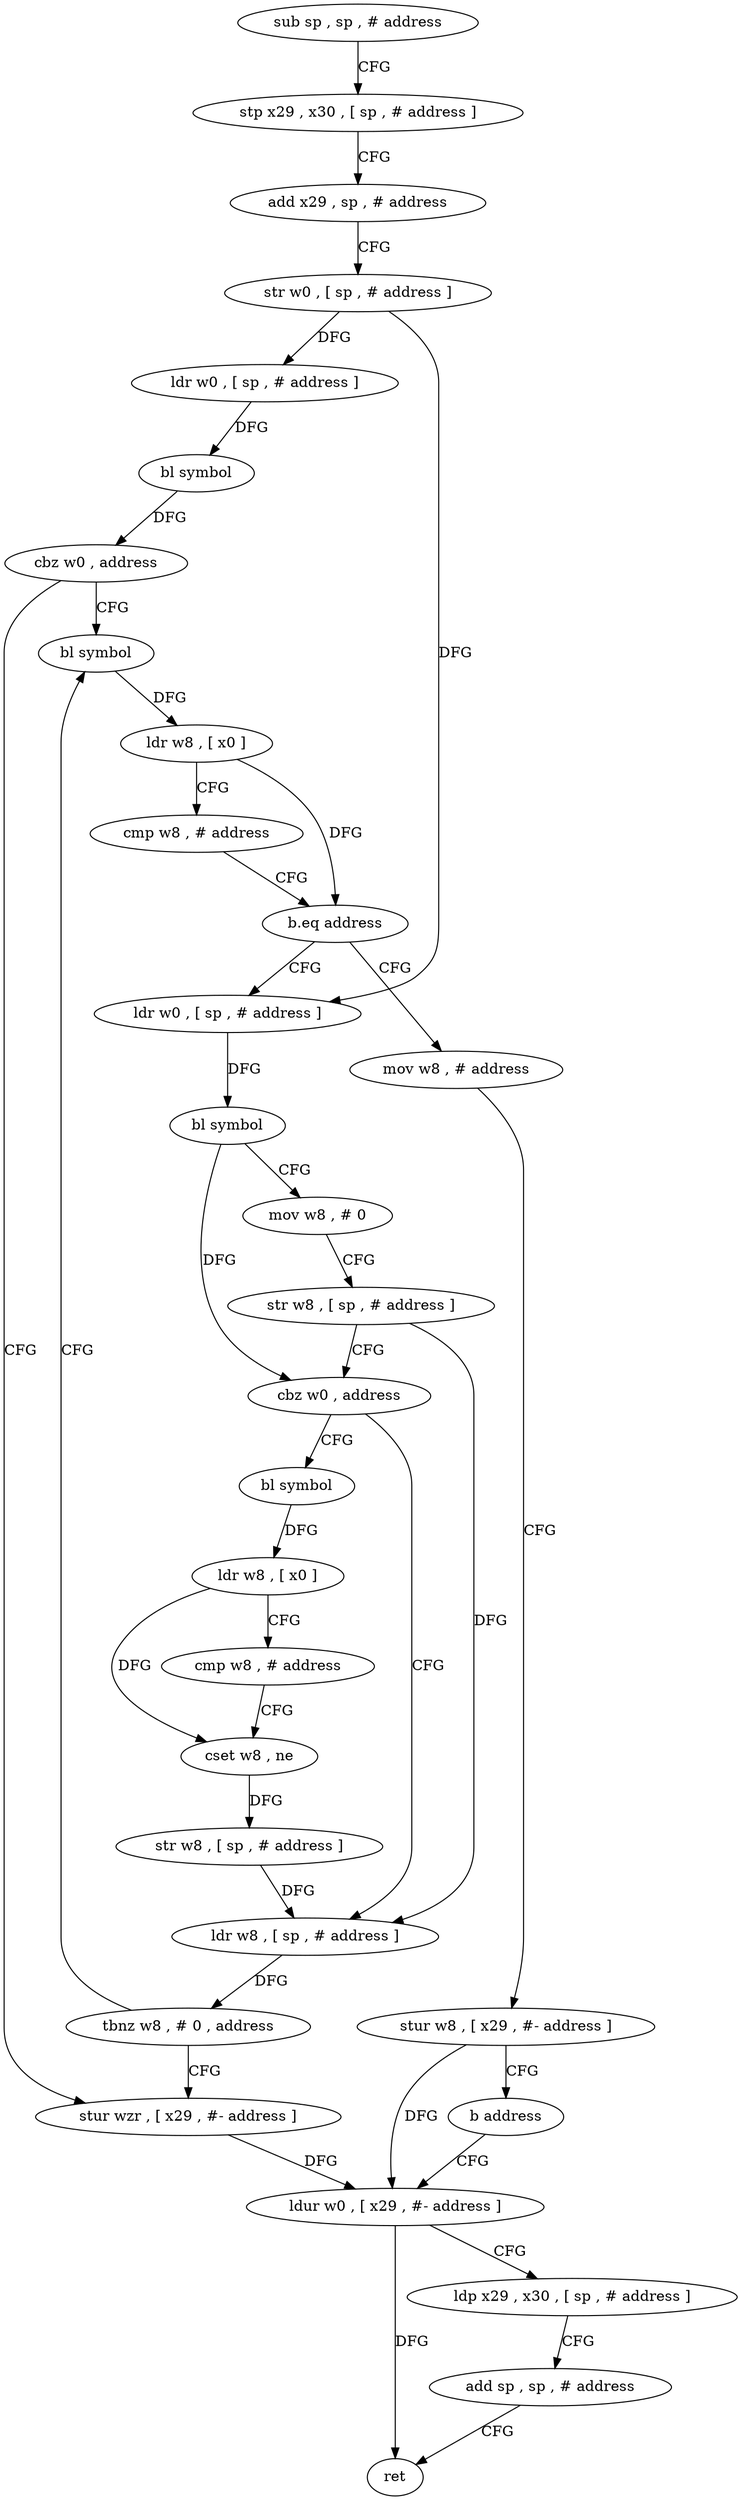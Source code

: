 digraph "func" {
"4237084" [label = "sub sp , sp , # address" ]
"4237088" [label = "stp x29 , x30 , [ sp , # address ]" ]
"4237092" [label = "add x29 , sp , # address" ]
"4237096" [label = "str w0 , [ sp , # address ]" ]
"4237100" [label = "ldr w0 , [ sp , # address ]" ]
"4237104" [label = "bl symbol" ]
"4237108" [label = "cbz w0 , address" ]
"4237188" [label = "stur wzr , [ x29 , #- address ]" ]
"4237112" [label = "bl symbol" ]
"4237192" [label = "ldur w0 , [ x29 , #- address ]" ]
"4237116" [label = "ldr w8 , [ x0 ]" ]
"4237120" [label = "cmp w8 , # address" ]
"4237124" [label = "b.eq address" ]
"4237140" [label = "ldr w0 , [ sp , # address ]" ]
"4237128" [label = "mov w8 , # address" ]
"4237144" [label = "bl symbol" ]
"4237148" [label = "mov w8 , # 0" ]
"4237152" [label = "str w8 , [ sp , # address ]" ]
"4237156" [label = "cbz w0 , address" ]
"4237180" [label = "ldr w8 , [ sp , # address ]" ]
"4237160" [label = "bl symbol" ]
"4237132" [label = "stur w8 , [ x29 , #- address ]" ]
"4237136" [label = "b address" ]
"4237184" [label = "tbnz w8 , # 0 , address" ]
"4237164" [label = "ldr w8 , [ x0 ]" ]
"4237168" [label = "cmp w8 , # address" ]
"4237172" [label = "cset w8 , ne" ]
"4237176" [label = "str w8 , [ sp , # address ]" ]
"4237196" [label = "ldp x29 , x30 , [ sp , # address ]" ]
"4237200" [label = "add sp , sp , # address" ]
"4237204" [label = "ret" ]
"4237084" -> "4237088" [ label = "CFG" ]
"4237088" -> "4237092" [ label = "CFG" ]
"4237092" -> "4237096" [ label = "CFG" ]
"4237096" -> "4237100" [ label = "DFG" ]
"4237096" -> "4237140" [ label = "DFG" ]
"4237100" -> "4237104" [ label = "DFG" ]
"4237104" -> "4237108" [ label = "DFG" ]
"4237108" -> "4237188" [ label = "CFG" ]
"4237108" -> "4237112" [ label = "CFG" ]
"4237188" -> "4237192" [ label = "DFG" ]
"4237112" -> "4237116" [ label = "DFG" ]
"4237192" -> "4237196" [ label = "CFG" ]
"4237192" -> "4237204" [ label = "DFG" ]
"4237116" -> "4237120" [ label = "CFG" ]
"4237116" -> "4237124" [ label = "DFG" ]
"4237120" -> "4237124" [ label = "CFG" ]
"4237124" -> "4237140" [ label = "CFG" ]
"4237124" -> "4237128" [ label = "CFG" ]
"4237140" -> "4237144" [ label = "DFG" ]
"4237128" -> "4237132" [ label = "CFG" ]
"4237144" -> "4237148" [ label = "CFG" ]
"4237144" -> "4237156" [ label = "DFG" ]
"4237148" -> "4237152" [ label = "CFG" ]
"4237152" -> "4237156" [ label = "CFG" ]
"4237152" -> "4237180" [ label = "DFG" ]
"4237156" -> "4237180" [ label = "CFG" ]
"4237156" -> "4237160" [ label = "CFG" ]
"4237180" -> "4237184" [ label = "DFG" ]
"4237160" -> "4237164" [ label = "DFG" ]
"4237132" -> "4237136" [ label = "CFG" ]
"4237132" -> "4237192" [ label = "DFG" ]
"4237136" -> "4237192" [ label = "CFG" ]
"4237184" -> "4237112" [ label = "CFG" ]
"4237184" -> "4237188" [ label = "CFG" ]
"4237164" -> "4237168" [ label = "CFG" ]
"4237164" -> "4237172" [ label = "DFG" ]
"4237168" -> "4237172" [ label = "CFG" ]
"4237172" -> "4237176" [ label = "DFG" ]
"4237176" -> "4237180" [ label = "DFG" ]
"4237196" -> "4237200" [ label = "CFG" ]
"4237200" -> "4237204" [ label = "CFG" ]
}
